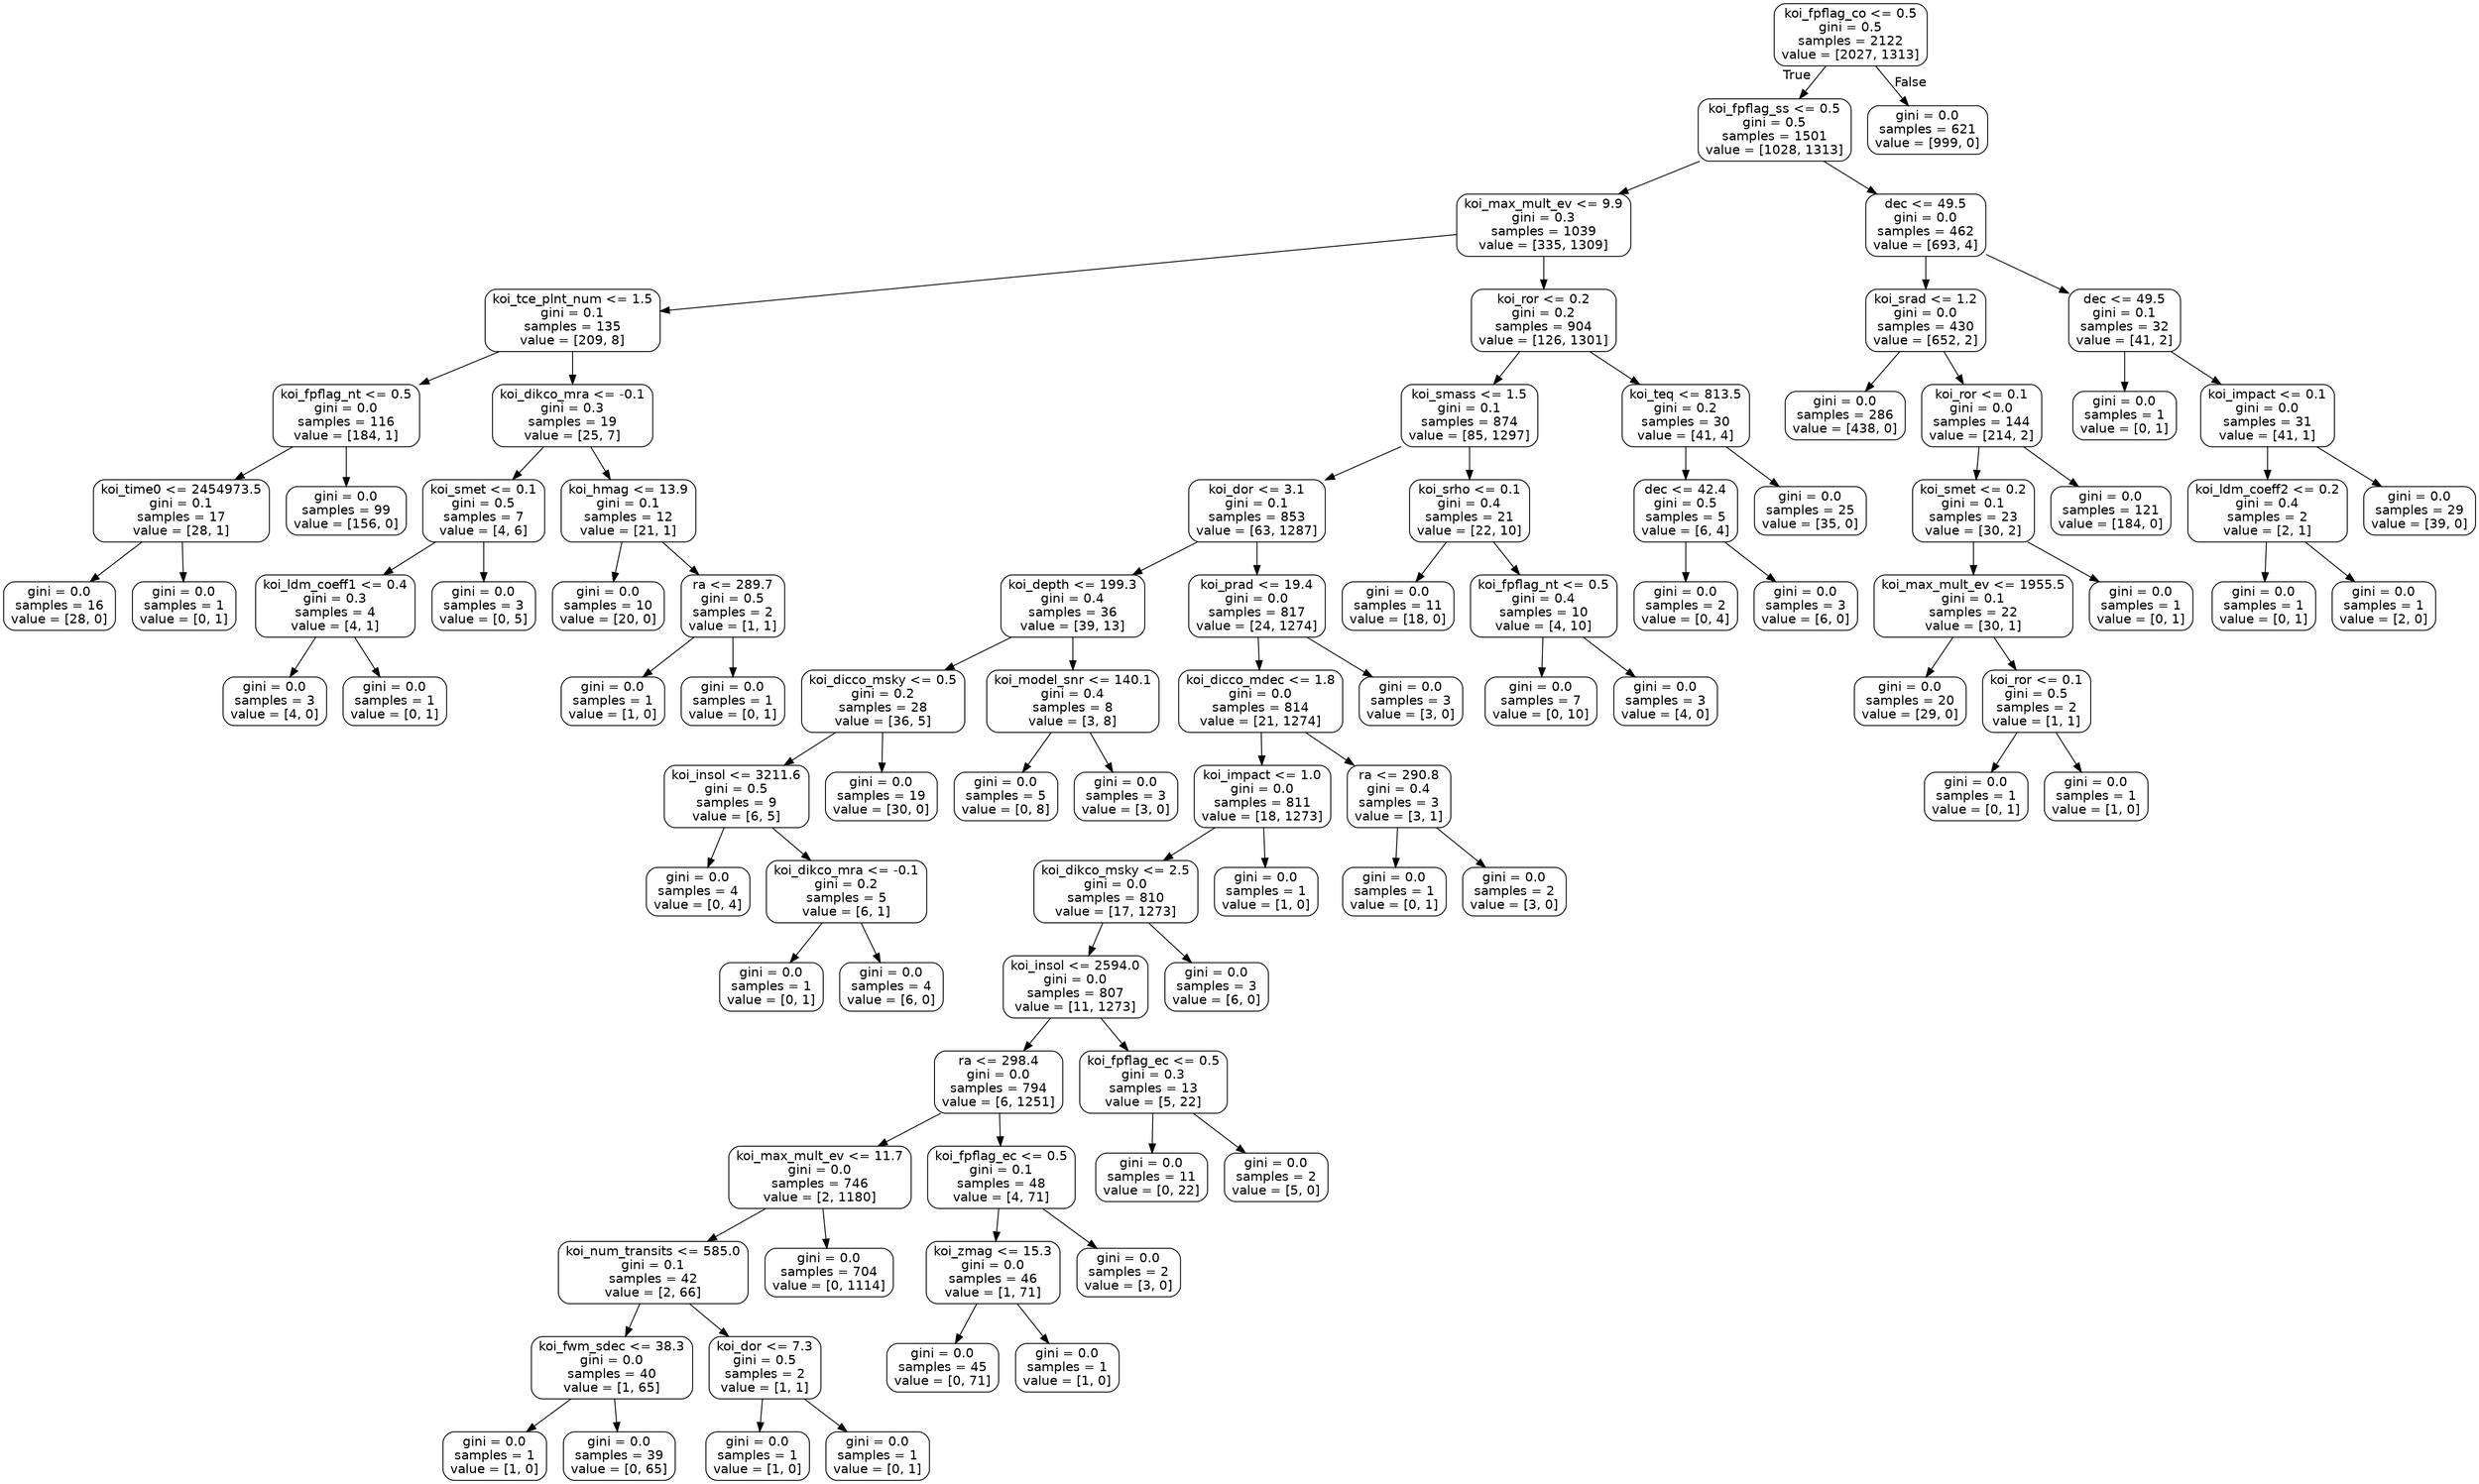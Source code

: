 digraph Tree {
node [shape=box, style="rounded", color="black", fontname=helvetica] ;
edge [fontname=helvetica] ;
0 [label="koi_fpflag_co <= 0.5\ngini = 0.5\nsamples = 2122\nvalue = [2027, 1313]"] ;
1 [label="koi_fpflag_ss <= 0.5\ngini = 0.5\nsamples = 1501\nvalue = [1028, 1313]"] ;
0 -> 1 [labeldistance=2.5, labelangle=45, headlabel="True"] ;
2 [label="koi_max_mult_ev <= 9.9\ngini = 0.3\nsamples = 1039\nvalue = [335, 1309]"] ;
1 -> 2 ;
3 [label="koi_tce_plnt_num <= 1.5\ngini = 0.1\nsamples = 135\nvalue = [209, 8]"] ;
2 -> 3 ;
4 [label="koi_fpflag_nt <= 0.5\ngini = 0.0\nsamples = 116\nvalue = [184, 1]"] ;
3 -> 4 ;
5 [label="koi_time0 <= 2454973.5\ngini = 0.1\nsamples = 17\nvalue = [28, 1]"] ;
4 -> 5 ;
6 [label="gini = 0.0\nsamples = 16\nvalue = [28, 0]"] ;
5 -> 6 ;
7 [label="gini = 0.0\nsamples = 1\nvalue = [0, 1]"] ;
5 -> 7 ;
8 [label="gini = 0.0\nsamples = 99\nvalue = [156, 0]"] ;
4 -> 8 ;
9 [label="koi_dikco_mra <= -0.1\ngini = 0.3\nsamples = 19\nvalue = [25, 7]"] ;
3 -> 9 ;
10 [label="koi_smet <= 0.1\ngini = 0.5\nsamples = 7\nvalue = [4, 6]"] ;
9 -> 10 ;
11 [label="koi_ldm_coeff1 <= 0.4\ngini = 0.3\nsamples = 4\nvalue = [4, 1]"] ;
10 -> 11 ;
12 [label="gini = 0.0\nsamples = 3\nvalue = [4, 0]"] ;
11 -> 12 ;
13 [label="gini = 0.0\nsamples = 1\nvalue = [0, 1]"] ;
11 -> 13 ;
14 [label="gini = 0.0\nsamples = 3\nvalue = [0, 5]"] ;
10 -> 14 ;
15 [label="koi_hmag <= 13.9\ngini = 0.1\nsamples = 12\nvalue = [21, 1]"] ;
9 -> 15 ;
16 [label="gini = 0.0\nsamples = 10\nvalue = [20, 0]"] ;
15 -> 16 ;
17 [label="ra <= 289.7\ngini = 0.5\nsamples = 2\nvalue = [1, 1]"] ;
15 -> 17 ;
18 [label="gini = 0.0\nsamples = 1\nvalue = [1, 0]"] ;
17 -> 18 ;
19 [label="gini = 0.0\nsamples = 1\nvalue = [0, 1]"] ;
17 -> 19 ;
20 [label="koi_ror <= 0.2\ngini = 0.2\nsamples = 904\nvalue = [126, 1301]"] ;
2 -> 20 ;
21 [label="koi_smass <= 1.5\ngini = 0.1\nsamples = 874\nvalue = [85, 1297]"] ;
20 -> 21 ;
22 [label="koi_dor <= 3.1\ngini = 0.1\nsamples = 853\nvalue = [63, 1287]"] ;
21 -> 22 ;
23 [label="koi_depth <= 199.3\ngini = 0.4\nsamples = 36\nvalue = [39, 13]"] ;
22 -> 23 ;
24 [label="koi_dicco_msky <= 0.5\ngini = 0.2\nsamples = 28\nvalue = [36, 5]"] ;
23 -> 24 ;
25 [label="koi_insol <= 3211.6\ngini = 0.5\nsamples = 9\nvalue = [6, 5]"] ;
24 -> 25 ;
26 [label="gini = 0.0\nsamples = 4\nvalue = [0, 4]"] ;
25 -> 26 ;
27 [label="koi_dikco_mra <= -0.1\ngini = 0.2\nsamples = 5\nvalue = [6, 1]"] ;
25 -> 27 ;
28 [label="gini = 0.0\nsamples = 1\nvalue = [0, 1]"] ;
27 -> 28 ;
29 [label="gini = 0.0\nsamples = 4\nvalue = [6, 0]"] ;
27 -> 29 ;
30 [label="gini = 0.0\nsamples = 19\nvalue = [30, 0]"] ;
24 -> 30 ;
31 [label="koi_model_snr <= 140.1\ngini = 0.4\nsamples = 8\nvalue = [3, 8]"] ;
23 -> 31 ;
32 [label="gini = 0.0\nsamples = 5\nvalue = [0, 8]"] ;
31 -> 32 ;
33 [label="gini = 0.0\nsamples = 3\nvalue = [3, 0]"] ;
31 -> 33 ;
34 [label="koi_prad <= 19.4\ngini = 0.0\nsamples = 817\nvalue = [24, 1274]"] ;
22 -> 34 ;
35 [label="koi_dicco_mdec <= 1.8\ngini = 0.0\nsamples = 814\nvalue = [21, 1274]"] ;
34 -> 35 ;
36 [label="koi_impact <= 1.0\ngini = 0.0\nsamples = 811\nvalue = [18, 1273]"] ;
35 -> 36 ;
37 [label="koi_dikco_msky <= 2.5\ngini = 0.0\nsamples = 810\nvalue = [17, 1273]"] ;
36 -> 37 ;
38 [label="koi_insol <= 2594.0\ngini = 0.0\nsamples = 807\nvalue = [11, 1273]"] ;
37 -> 38 ;
39 [label="ra <= 298.4\ngini = 0.0\nsamples = 794\nvalue = [6, 1251]"] ;
38 -> 39 ;
40 [label="koi_max_mult_ev <= 11.7\ngini = 0.0\nsamples = 746\nvalue = [2, 1180]"] ;
39 -> 40 ;
41 [label="koi_num_transits <= 585.0\ngini = 0.1\nsamples = 42\nvalue = [2, 66]"] ;
40 -> 41 ;
42 [label="koi_fwm_sdec <= 38.3\ngini = 0.0\nsamples = 40\nvalue = [1, 65]"] ;
41 -> 42 ;
43 [label="gini = 0.0\nsamples = 1\nvalue = [1, 0]"] ;
42 -> 43 ;
44 [label="gini = 0.0\nsamples = 39\nvalue = [0, 65]"] ;
42 -> 44 ;
45 [label="koi_dor <= 7.3\ngini = 0.5\nsamples = 2\nvalue = [1, 1]"] ;
41 -> 45 ;
46 [label="gini = 0.0\nsamples = 1\nvalue = [1, 0]"] ;
45 -> 46 ;
47 [label="gini = 0.0\nsamples = 1\nvalue = [0, 1]"] ;
45 -> 47 ;
48 [label="gini = 0.0\nsamples = 704\nvalue = [0, 1114]"] ;
40 -> 48 ;
49 [label="koi_fpflag_ec <= 0.5\ngini = 0.1\nsamples = 48\nvalue = [4, 71]"] ;
39 -> 49 ;
50 [label="koi_zmag <= 15.3\ngini = 0.0\nsamples = 46\nvalue = [1, 71]"] ;
49 -> 50 ;
51 [label="gini = 0.0\nsamples = 45\nvalue = [0, 71]"] ;
50 -> 51 ;
52 [label="gini = 0.0\nsamples = 1\nvalue = [1, 0]"] ;
50 -> 52 ;
53 [label="gini = 0.0\nsamples = 2\nvalue = [3, 0]"] ;
49 -> 53 ;
54 [label="koi_fpflag_ec <= 0.5\ngini = 0.3\nsamples = 13\nvalue = [5, 22]"] ;
38 -> 54 ;
55 [label="gini = 0.0\nsamples = 11\nvalue = [0, 22]"] ;
54 -> 55 ;
56 [label="gini = 0.0\nsamples = 2\nvalue = [5, 0]"] ;
54 -> 56 ;
57 [label="gini = 0.0\nsamples = 3\nvalue = [6, 0]"] ;
37 -> 57 ;
58 [label="gini = 0.0\nsamples = 1\nvalue = [1, 0]"] ;
36 -> 58 ;
59 [label="ra <= 290.8\ngini = 0.4\nsamples = 3\nvalue = [3, 1]"] ;
35 -> 59 ;
60 [label="gini = 0.0\nsamples = 1\nvalue = [0, 1]"] ;
59 -> 60 ;
61 [label="gini = 0.0\nsamples = 2\nvalue = [3, 0]"] ;
59 -> 61 ;
62 [label="gini = 0.0\nsamples = 3\nvalue = [3, 0]"] ;
34 -> 62 ;
63 [label="koi_srho <= 0.1\ngini = 0.4\nsamples = 21\nvalue = [22, 10]"] ;
21 -> 63 ;
64 [label="gini = 0.0\nsamples = 11\nvalue = [18, 0]"] ;
63 -> 64 ;
65 [label="koi_fpflag_nt <= 0.5\ngini = 0.4\nsamples = 10\nvalue = [4, 10]"] ;
63 -> 65 ;
66 [label="gini = 0.0\nsamples = 7\nvalue = [0, 10]"] ;
65 -> 66 ;
67 [label="gini = 0.0\nsamples = 3\nvalue = [4, 0]"] ;
65 -> 67 ;
68 [label="koi_teq <= 813.5\ngini = 0.2\nsamples = 30\nvalue = [41, 4]"] ;
20 -> 68 ;
69 [label="dec <= 42.4\ngini = 0.5\nsamples = 5\nvalue = [6, 4]"] ;
68 -> 69 ;
70 [label="gini = 0.0\nsamples = 2\nvalue = [0, 4]"] ;
69 -> 70 ;
71 [label="gini = 0.0\nsamples = 3\nvalue = [6, 0]"] ;
69 -> 71 ;
72 [label="gini = 0.0\nsamples = 25\nvalue = [35, 0]"] ;
68 -> 72 ;
73 [label="dec <= 49.5\ngini = 0.0\nsamples = 462\nvalue = [693, 4]"] ;
1 -> 73 ;
74 [label="koi_srad <= 1.2\ngini = 0.0\nsamples = 430\nvalue = [652, 2]"] ;
73 -> 74 ;
75 [label="gini = 0.0\nsamples = 286\nvalue = [438, 0]"] ;
74 -> 75 ;
76 [label="koi_ror <= 0.1\ngini = 0.0\nsamples = 144\nvalue = [214, 2]"] ;
74 -> 76 ;
77 [label="koi_smet <= 0.2\ngini = 0.1\nsamples = 23\nvalue = [30, 2]"] ;
76 -> 77 ;
78 [label="koi_max_mult_ev <= 1955.5\ngini = 0.1\nsamples = 22\nvalue = [30, 1]"] ;
77 -> 78 ;
79 [label="gini = 0.0\nsamples = 20\nvalue = [29, 0]"] ;
78 -> 79 ;
80 [label="koi_ror <= 0.1\ngini = 0.5\nsamples = 2\nvalue = [1, 1]"] ;
78 -> 80 ;
81 [label="gini = 0.0\nsamples = 1\nvalue = [0, 1]"] ;
80 -> 81 ;
82 [label="gini = 0.0\nsamples = 1\nvalue = [1, 0]"] ;
80 -> 82 ;
83 [label="gini = 0.0\nsamples = 1\nvalue = [0, 1]"] ;
77 -> 83 ;
84 [label="gini = 0.0\nsamples = 121\nvalue = [184, 0]"] ;
76 -> 84 ;
85 [label="dec <= 49.5\ngini = 0.1\nsamples = 32\nvalue = [41, 2]"] ;
73 -> 85 ;
86 [label="gini = 0.0\nsamples = 1\nvalue = [0, 1]"] ;
85 -> 86 ;
87 [label="koi_impact <= 0.1\ngini = 0.0\nsamples = 31\nvalue = [41, 1]"] ;
85 -> 87 ;
88 [label="koi_ldm_coeff2 <= 0.2\ngini = 0.4\nsamples = 2\nvalue = [2, 1]"] ;
87 -> 88 ;
89 [label="gini = 0.0\nsamples = 1\nvalue = [0, 1]"] ;
88 -> 89 ;
90 [label="gini = 0.0\nsamples = 1\nvalue = [2, 0]"] ;
88 -> 90 ;
91 [label="gini = 0.0\nsamples = 29\nvalue = [39, 0]"] ;
87 -> 91 ;
92 [label="gini = 0.0\nsamples = 621\nvalue = [999, 0]"] ;
0 -> 92 [labeldistance=2.5, labelangle=-45, headlabel="False"] ;
}